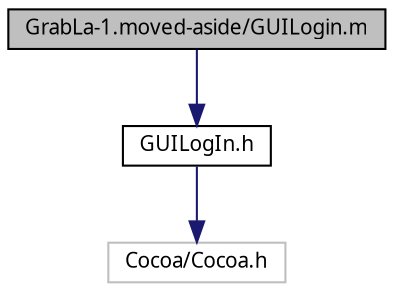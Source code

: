 digraph G
{
  edge [fontname="FreeSans.ttf",fontsize="10",labelfontname="FreeSans.ttf",labelfontsize="10"];
  node [fontname="FreeSans.ttf",fontsize="10",shape=record];
  Node1 [label="GrabLa-1.moved-aside/GUILogin.m",height=0.2,width=0.4,color="black", fillcolor="grey75", style="filled" fontcolor="black"];
  Node1 -> Node2 [color="midnightblue",fontsize="10",style="solid",fontname="FreeSans.ttf"];
  Node2 [label="GUILogIn.h",height=0.2,width=0.4,color="black", fillcolor="white", style="filled",URL="$_grab_la-1_8moved-aside_2_g_u_i_login_8h.html"];
  Node2 -> Node3 [color="midnightblue",fontsize="10",style="solid",fontname="FreeSans.ttf"];
  Node3 [label="Cocoa/Cocoa.h",height=0.2,width=0.4,color="grey75", fillcolor="white", style="filled"];
}
